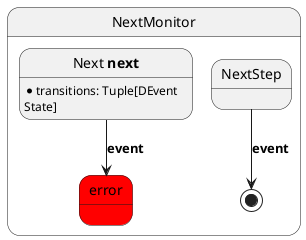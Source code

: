 @startuml
state NextMonitor{
  state "Next **next**" as Next : *transitions: Tuple[DEvent\nState]
  state NextStep
  state error #red
  Next --> error : **event**
  NextStep --> [*] : **event**
}
@enduml